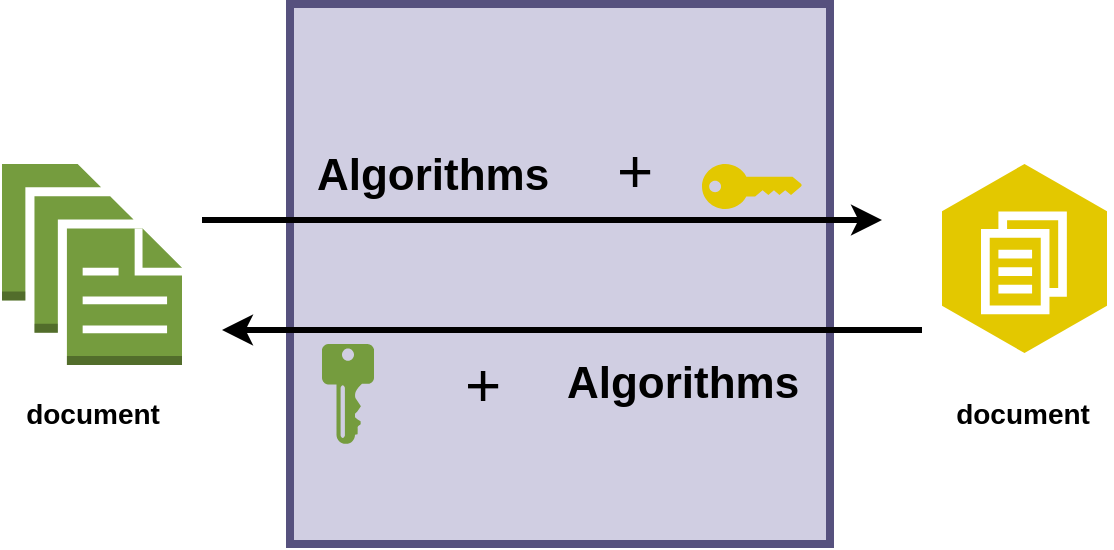 <mxfile version="21.6.6" type="github">
  <diagram name="Page-1" id="5gaHdG_h771qDT-T3JR0">
    <mxGraphModel dx="887" dy="556" grid="1" gridSize="10" guides="1" tooltips="1" connect="1" arrows="1" fold="1" page="1" pageScale="1" pageWidth="827" pageHeight="1169" math="0" shadow="0">
      <root>
        <mxCell id="0" />
        <mxCell id="1" parent="0" />
        <mxCell id="mgc-hLITFfWwmoxQKZZU-78" value="" style="whiteSpace=wrap;html=1;aspect=fixed;fillColor=#d0cee2;strokeColor=#56517e;strokeWidth=4;" vertex="1" parent="1">
          <mxGeometry x="264" y="200" width="270" height="270" as="geometry" />
        </mxCell>
        <mxCell id="mgc-hLITFfWwmoxQKZZU-8" value="" style="outlineConnect=0;dashed=0;verticalLabelPosition=bottom;verticalAlign=top;align=center;html=1;shape=mxgraph.aws3.documents;fillColor=#759C3E;gradientColor=none;" vertex="1" parent="1">
          <mxGeometry x="120" y="280" width="90" height="100.5" as="geometry" />
        </mxCell>
        <mxCell id="mgc-hLITFfWwmoxQKZZU-11" value="" style="endArrow=classic;html=1;rounded=0;strokeWidth=3;" edge="1" parent="1">
          <mxGeometry width="50" height="50" relative="1" as="geometry">
            <mxPoint x="220" y="308" as="sourcePoint" />
            <mxPoint x="560" y="308" as="targetPoint" />
          </mxGeometry>
        </mxCell>
        <mxCell id="mgc-hLITFfWwmoxQKZZU-12" value="" style="endArrow=classic;html=1;rounded=0;strokeWidth=3;" edge="1" parent="1">
          <mxGeometry width="50" height="50" relative="1" as="geometry">
            <mxPoint x="580" y="363" as="sourcePoint" />
            <mxPoint x="230" y="363" as="targetPoint" />
          </mxGeometry>
        </mxCell>
        <mxCell id="mgc-hLITFfWwmoxQKZZU-69" value="" style="sketch=0;aspect=fixed;pointerEvents=1;shadow=0;dashed=0;html=1;strokeColor=none;labelPosition=center;verticalLabelPosition=bottom;verticalAlign=top;align=center;fillColor=#759C3E;shape=mxgraph.mscae.enterprise.key_permissions" vertex="1" parent="1">
          <mxGeometry x="280" y="370" width="26" height="50" as="geometry" />
        </mxCell>
        <mxCell id="mgc-hLITFfWwmoxQKZZU-71" value="&lt;font style=&quot;font-size: 22px;&quot;&gt;Algorithms&lt;/font&gt;" style="text;html=1;align=center;verticalAlign=middle;resizable=0;points=[];autosize=1;strokeColor=none;fillColor=none;fontStyle=1" vertex="1" parent="1">
          <mxGeometry x="265" y="266" width="140" height="40" as="geometry" />
        </mxCell>
        <mxCell id="mgc-hLITFfWwmoxQKZZU-73" value="&lt;font style=&quot;font-size: 31px;&quot;&gt;+&lt;/font&gt;" style="text;html=1;align=center;verticalAlign=middle;resizable=0;points=[];autosize=1;strokeColor=none;fillColor=none;" vertex="1" parent="1">
          <mxGeometry x="416" y="258" width="40" height="50" as="geometry" />
        </mxCell>
        <mxCell id="mgc-hLITFfWwmoxQKZZU-74" value="&lt;font style=&quot;font-size: 22px;&quot;&gt;Algorithms&lt;/font&gt;" style="text;html=1;align=center;verticalAlign=middle;resizable=0;points=[];autosize=1;strokeColor=none;fillColor=none;fontStyle=1" vertex="1" parent="1">
          <mxGeometry x="390" y="370" width="140" height="40" as="geometry" />
        </mxCell>
        <mxCell id="mgc-hLITFfWwmoxQKZZU-76" value="&lt;font style=&quot;font-size: 31px;&quot;&gt;+&lt;/font&gt;" style="text;html=1;align=center;verticalAlign=middle;resizable=0;points=[];autosize=1;strokeColor=none;fillColor=none;" vertex="1" parent="1">
          <mxGeometry x="340" y="365" width="40" height="50" as="geometry" />
        </mxCell>
        <mxCell id="mgc-hLITFfWwmoxQKZZU-79" value="" style="outlineConnect=0;dashed=0;verticalLabelPosition=bottom;verticalAlign=top;align=center;html=1;shape=mxgraph.aws3.workdocs;fillColor=#E3C800;gradientDirection=north;fontColor=#000000;strokeColor=#B09500;" vertex="1" parent="1">
          <mxGeometry x="590" y="280" width="82.5" height="94.5" as="geometry" />
        </mxCell>
        <mxCell id="mgc-hLITFfWwmoxQKZZU-83" value="" style="points=[[0,0.5,0],[0.24,0,0],[0.5,0.28,0],[0.995,0.475,0],[0.5,0.72,0],[0.24,1,0]];verticalLabelPosition=bottom;sketch=0;html=1;verticalAlign=top;aspect=fixed;align=center;pointerEvents=1;shape=mxgraph.cisco19.key;fillColor=#E3C800;strokeColor=none;" vertex="1" parent="1">
          <mxGeometry x="470" y="280" width="50" height="22.5" as="geometry" />
        </mxCell>
        <mxCell id="mgc-hLITFfWwmoxQKZZU-84" value="&lt;font style=&quot;font-size: 14px;&quot;&gt;&lt;b&gt;document&lt;/b&gt;&lt;/font&gt;" style="text;html=1;align=center;verticalAlign=middle;resizable=0;points=[];autosize=1;strokeColor=none;fillColor=none;" vertex="1" parent="1">
          <mxGeometry x="120" y="390" width="90" height="30" as="geometry" />
        </mxCell>
        <mxCell id="mgc-hLITFfWwmoxQKZZU-85" value="&lt;font style=&quot;font-size: 14px;&quot;&gt;&lt;b&gt;document&lt;/b&gt;&lt;/font&gt;" style="text;html=1;align=center;verticalAlign=middle;resizable=0;points=[];autosize=1;strokeColor=none;fillColor=none;" vertex="1" parent="1">
          <mxGeometry x="585" y="390" width="90" height="30" as="geometry" />
        </mxCell>
      </root>
    </mxGraphModel>
  </diagram>
</mxfile>
